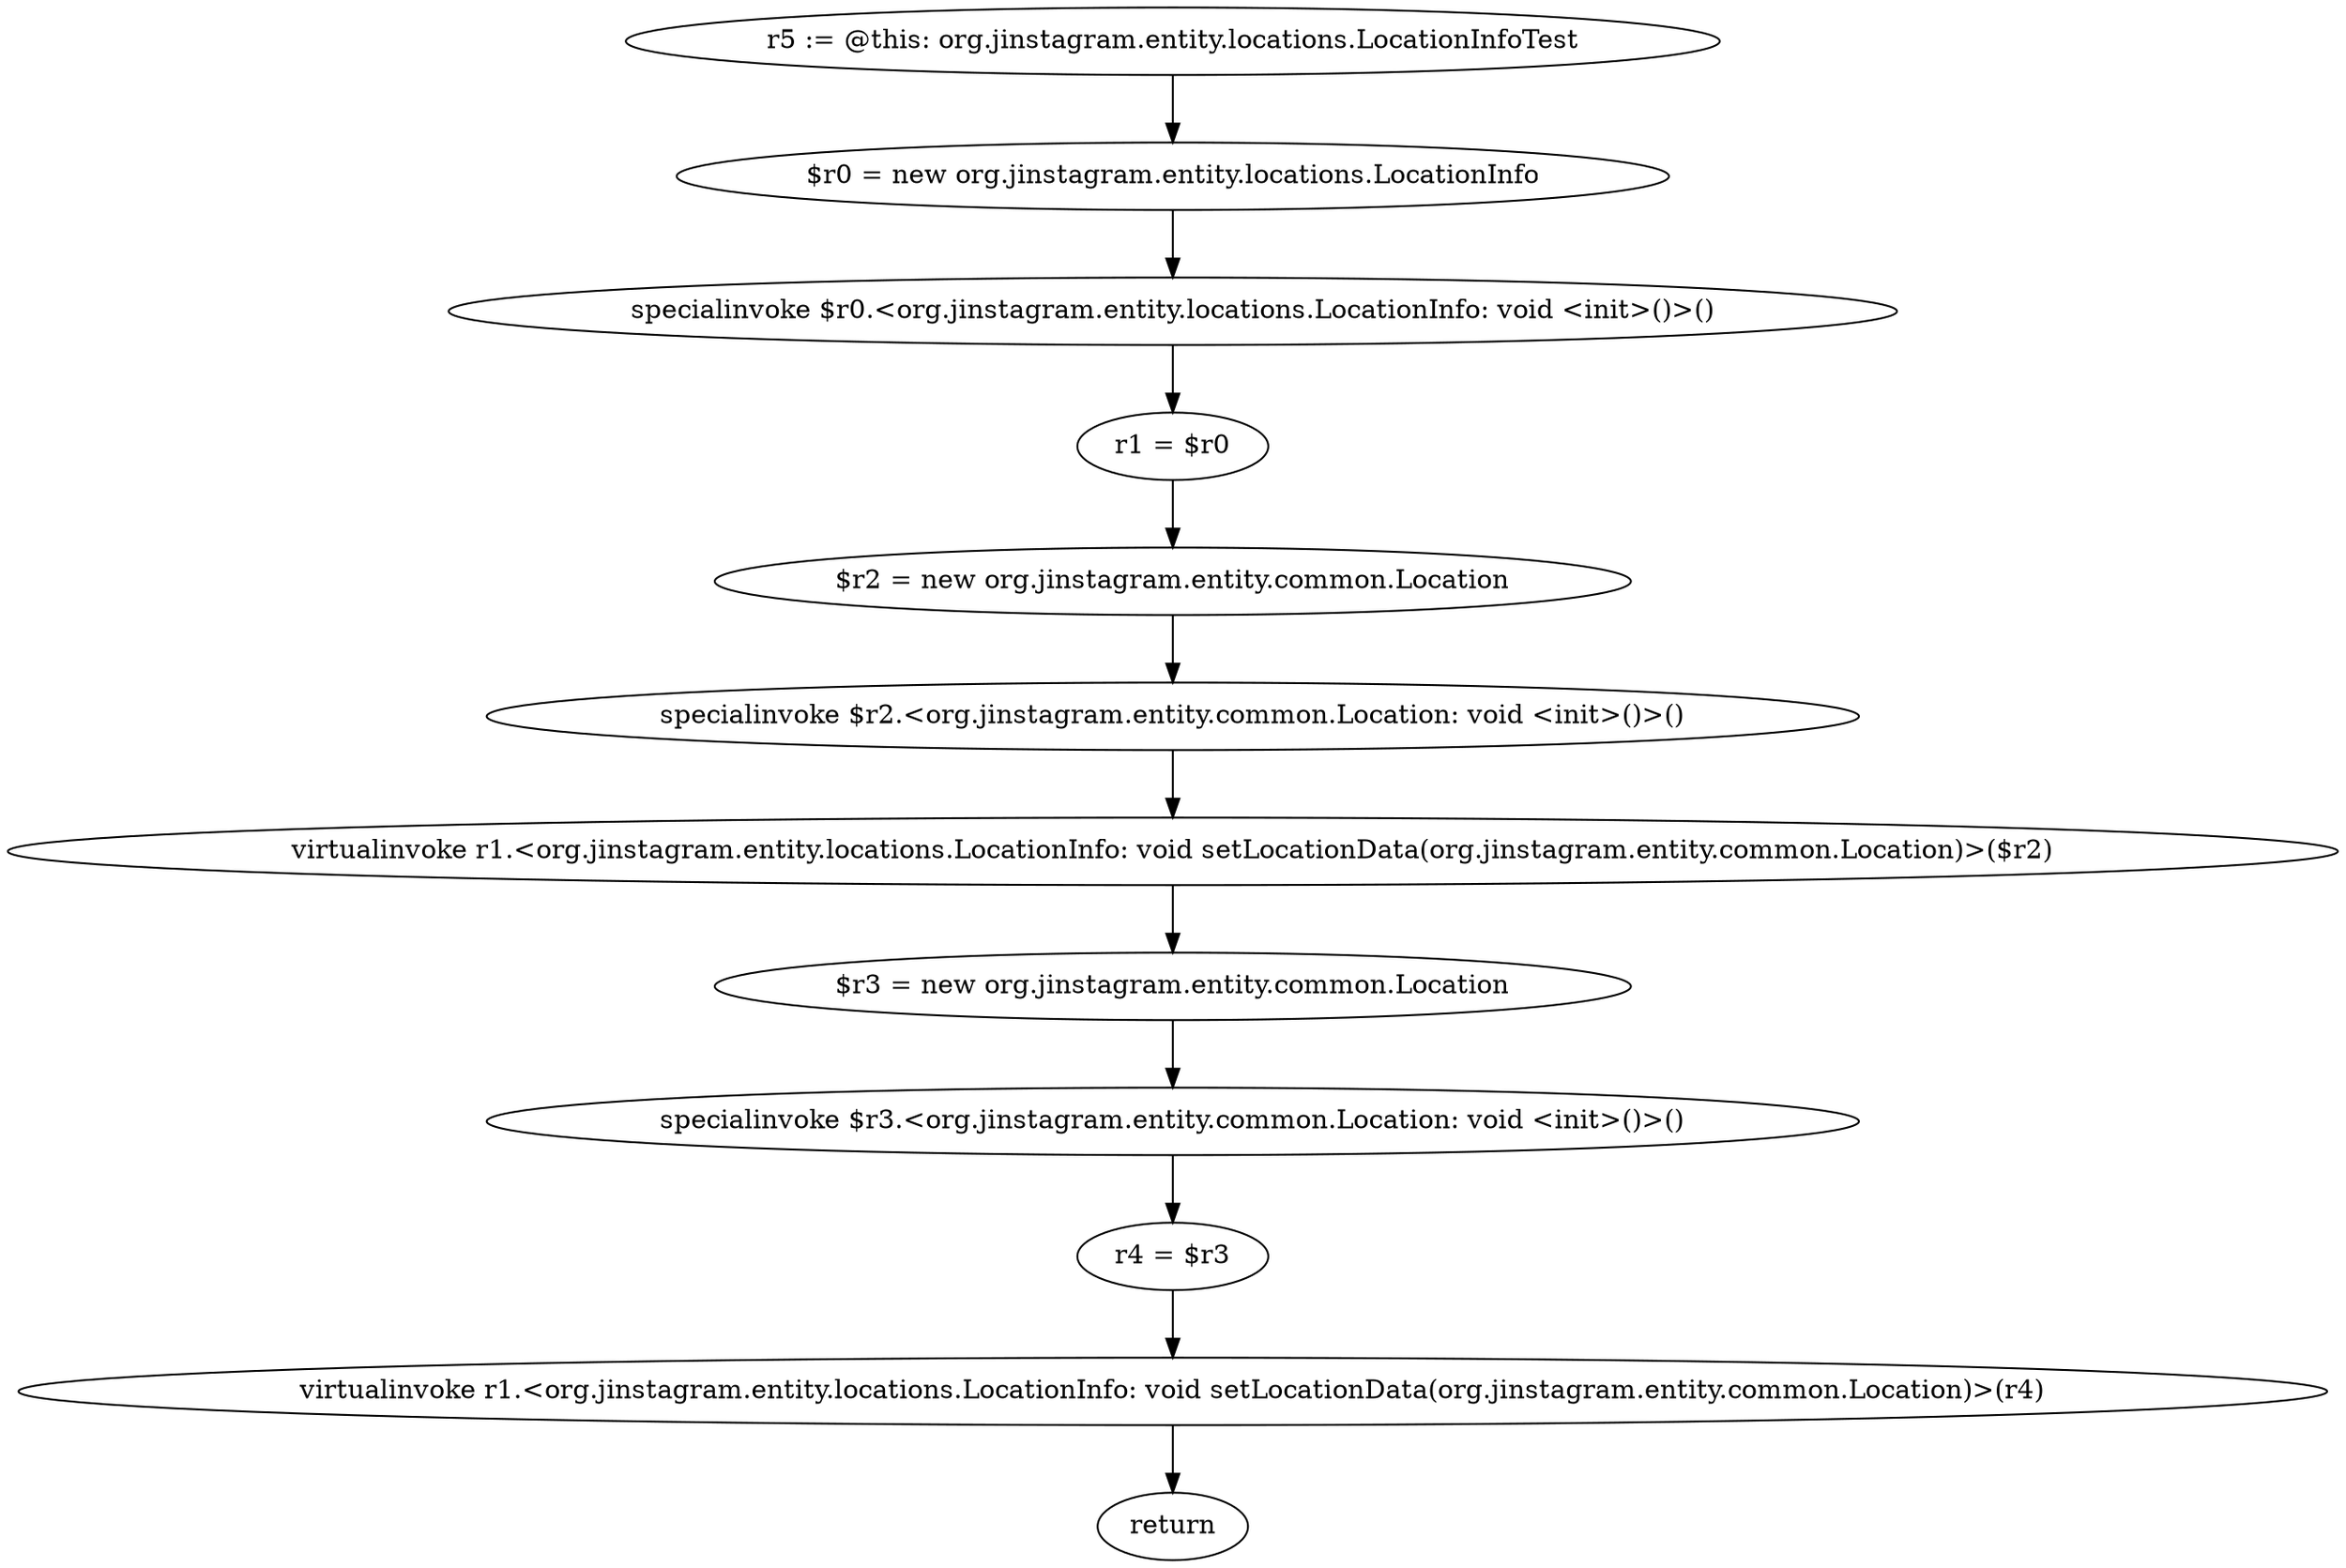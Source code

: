 digraph "unitGraph" {
    "r5 := @this: org.jinstagram.entity.locations.LocationInfoTest"
    "$r0 = new org.jinstagram.entity.locations.LocationInfo"
    "specialinvoke $r0.<org.jinstagram.entity.locations.LocationInfo: void <init>()>()"
    "r1 = $r0"
    "$r2 = new org.jinstagram.entity.common.Location"
    "specialinvoke $r2.<org.jinstagram.entity.common.Location: void <init>()>()"
    "virtualinvoke r1.<org.jinstagram.entity.locations.LocationInfo: void setLocationData(org.jinstagram.entity.common.Location)>($r2)"
    "$r3 = new org.jinstagram.entity.common.Location"
    "specialinvoke $r3.<org.jinstagram.entity.common.Location: void <init>()>()"
    "r4 = $r3"
    "virtualinvoke r1.<org.jinstagram.entity.locations.LocationInfo: void setLocationData(org.jinstagram.entity.common.Location)>(r4)"
    "return"
    "r5 := @this: org.jinstagram.entity.locations.LocationInfoTest"->"$r0 = new org.jinstagram.entity.locations.LocationInfo";
    "$r0 = new org.jinstagram.entity.locations.LocationInfo"->"specialinvoke $r0.<org.jinstagram.entity.locations.LocationInfo: void <init>()>()";
    "specialinvoke $r0.<org.jinstagram.entity.locations.LocationInfo: void <init>()>()"->"r1 = $r0";
    "r1 = $r0"->"$r2 = new org.jinstagram.entity.common.Location";
    "$r2 = new org.jinstagram.entity.common.Location"->"specialinvoke $r2.<org.jinstagram.entity.common.Location: void <init>()>()";
    "specialinvoke $r2.<org.jinstagram.entity.common.Location: void <init>()>()"->"virtualinvoke r1.<org.jinstagram.entity.locations.LocationInfo: void setLocationData(org.jinstagram.entity.common.Location)>($r2)";
    "virtualinvoke r1.<org.jinstagram.entity.locations.LocationInfo: void setLocationData(org.jinstagram.entity.common.Location)>($r2)"->"$r3 = new org.jinstagram.entity.common.Location";
    "$r3 = new org.jinstagram.entity.common.Location"->"specialinvoke $r3.<org.jinstagram.entity.common.Location: void <init>()>()";
    "specialinvoke $r3.<org.jinstagram.entity.common.Location: void <init>()>()"->"r4 = $r3";
    "r4 = $r3"->"virtualinvoke r1.<org.jinstagram.entity.locations.LocationInfo: void setLocationData(org.jinstagram.entity.common.Location)>(r4)";
    "virtualinvoke r1.<org.jinstagram.entity.locations.LocationInfo: void setLocationData(org.jinstagram.entity.common.Location)>(r4)"->"return";
}
